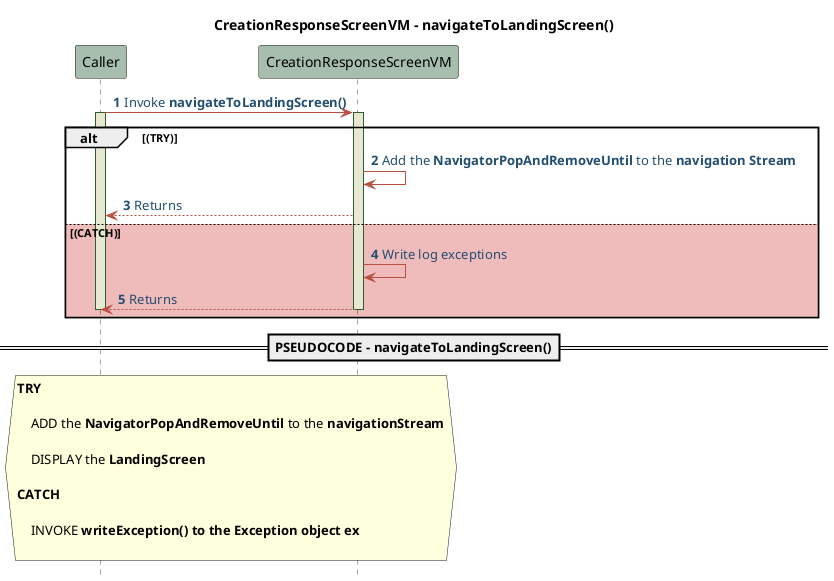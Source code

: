 @startuml CreationResponseScreenVM-Sequence-Pseudo-Diagram 

!define POSITIVERESPONSE 90EE90
!define NEGATIVEERESPONSE EFBBBB
!define NUETRALRESPONSE F2DC79
skinparam sequence{
    ParticipantBackgroundColor #A7BEAE
    LifeLineBackgroundColor #E7E8D1
    LifeLineBorderColor #2C5F2D
    ActorBackgroundColor #FC766AFF
    ActorBorderColor #FC766AFF
    ArrowColor #B85042
    ArrowFontColor #234E70
}
title CreationResponseScreenVM - navigateToLandingScreen()
autonumber 1
hide footbox 
Caller -> CreationResponseScreenVM: Invoke **navigateToLandingScreen()**
activate Caller
alt (TRY) 
activate CreationResponseScreenVM
CreationResponseScreenVM -> CreationResponseScreenVM: Add the **NavigatorPopAndRemoveUntil** to the **navigation Stream**
CreationResponseScreenVM --> Caller: Returns
else #NEGATIVEERESPONSE (CATCH)
CreationResponseScreenVM -> CreationResponseScreenVM: Write log exceptions
CreationResponseScreenVM --> Caller: Returns
deactivate CreationResponseScreenVM
deactivate Caller
end

==PSEUDOCODE - navigateToLandingScreen()==
hnote across 
**TRY**

    ADD the **NavigatorPopAndRemoveUntil** to the **navigationStream**

    DISPLAY the **LandingScreen**

**CATCH**

    INVOKE **writeException() to the Exception object ex**

endnote
@enduml